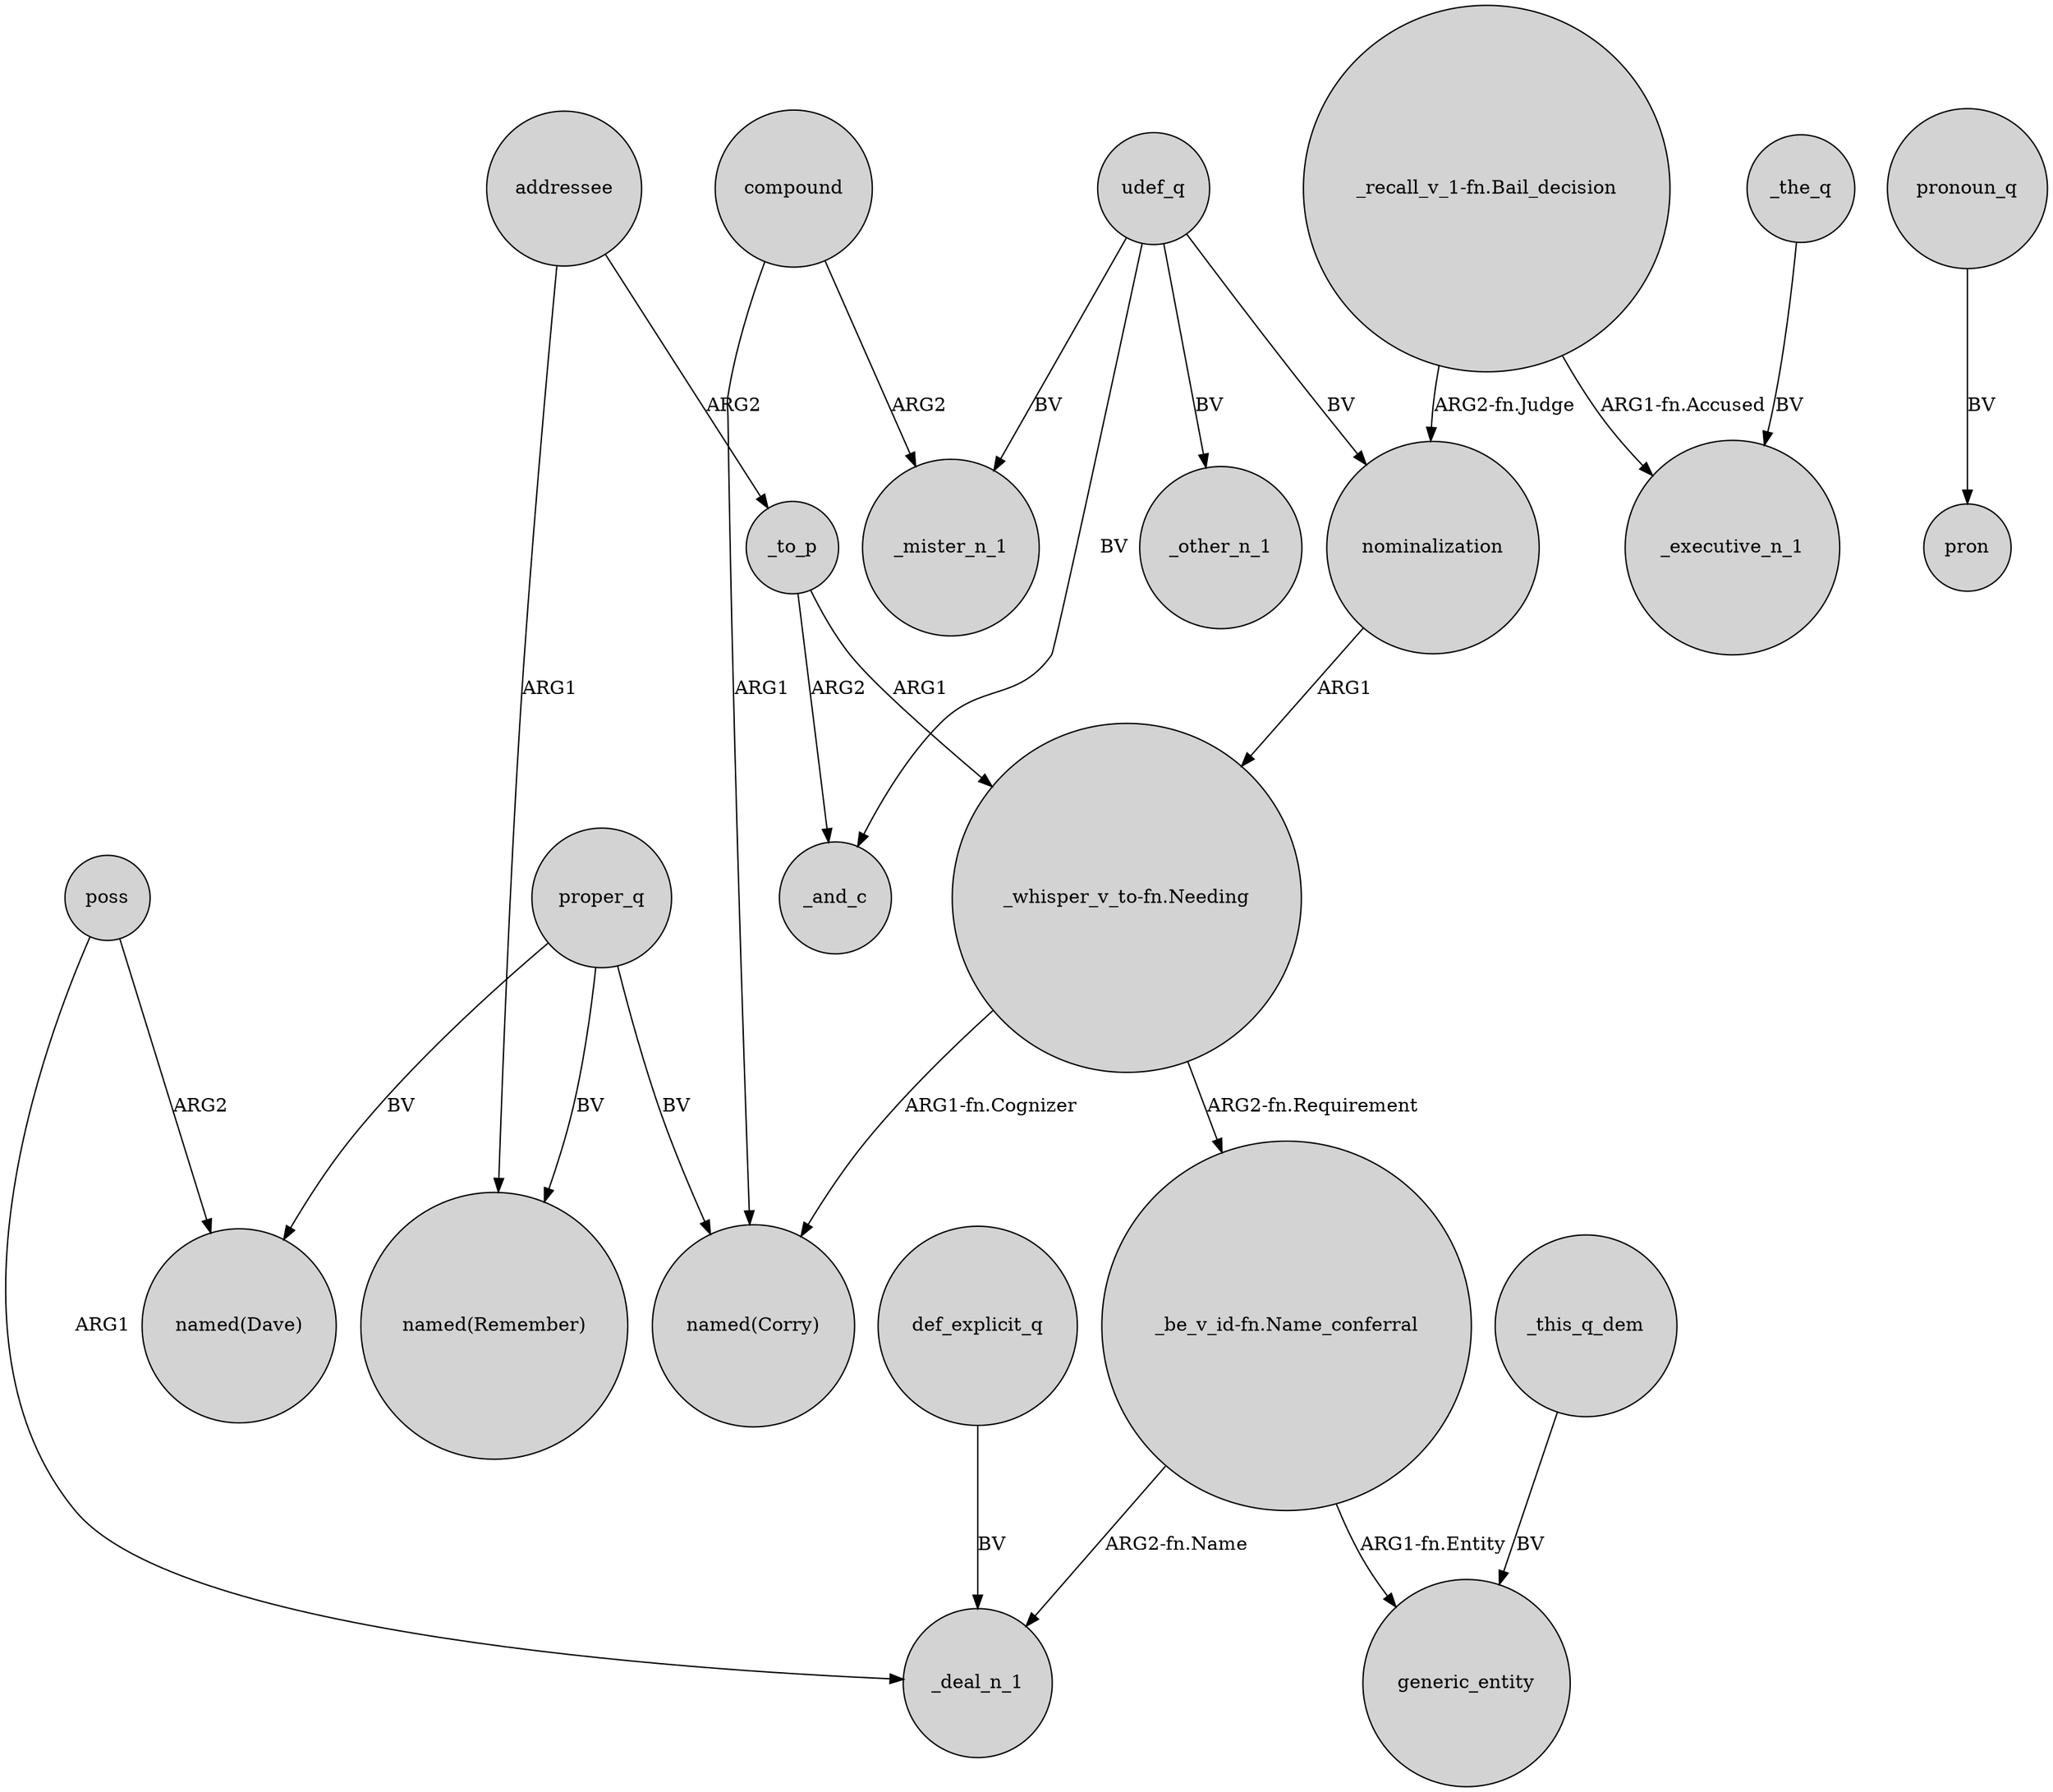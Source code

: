 digraph {
	node [shape=circle style=filled]
	compound -> _mister_n_1 [label=ARG2]
	poss -> _deal_n_1 [label=ARG1]
	addressee -> _to_p [label=ARG2]
	udef_q -> nominalization [label=BV]
	udef_q -> _other_n_1 [label=BV]
	"_be_v_id-fn.Name_conferral" -> _deal_n_1 [label="ARG2-fn.Name"]
	udef_q -> _and_c [label=BV]
	udef_q -> _mister_n_1 [label=BV]
	proper_q -> "named(Corry)" [label=BV]
	nominalization -> "_whisper_v_to-fn.Needing" [label=ARG1]
	pronoun_q -> pron [label=BV]
	"_whisper_v_to-fn.Needing" -> "named(Corry)" [label="ARG1-fn.Cognizer"]
	_this_q_dem -> generic_entity [label=BV]
	"_whisper_v_to-fn.Needing" -> "_be_v_id-fn.Name_conferral" [label="ARG2-fn.Requirement"]
	proper_q -> "named(Remember)" [label=BV]
	addressee -> "named(Remember)" [label=ARG1]
	proper_q -> "named(Dave)" [label=BV]
	compound -> "named(Corry)" [label=ARG1]
	_to_p -> _and_c [label=ARG2]
	_to_p -> "_whisper_v_to-fn.Needing" [label=ARG1]
	"_be_v_id-fn.Name_conferral" -> generic_entity [label="ARG1-fn.Entity"]
	poss -> "named(Dave)" [label=ARG2]
	"_recall_v_1-fn.Bail_decision" -> nominalization [label="ARG2-fn.Judge"]
	_the_q -> _executive_n_1 [label=BV]
	def_explicit_q -> _deal_n_1 [label=BV]
	"_recall_v_1-fn.Bail_decision" -> _executive_n_1 [label="ARG1-fn.Accused"]
}
